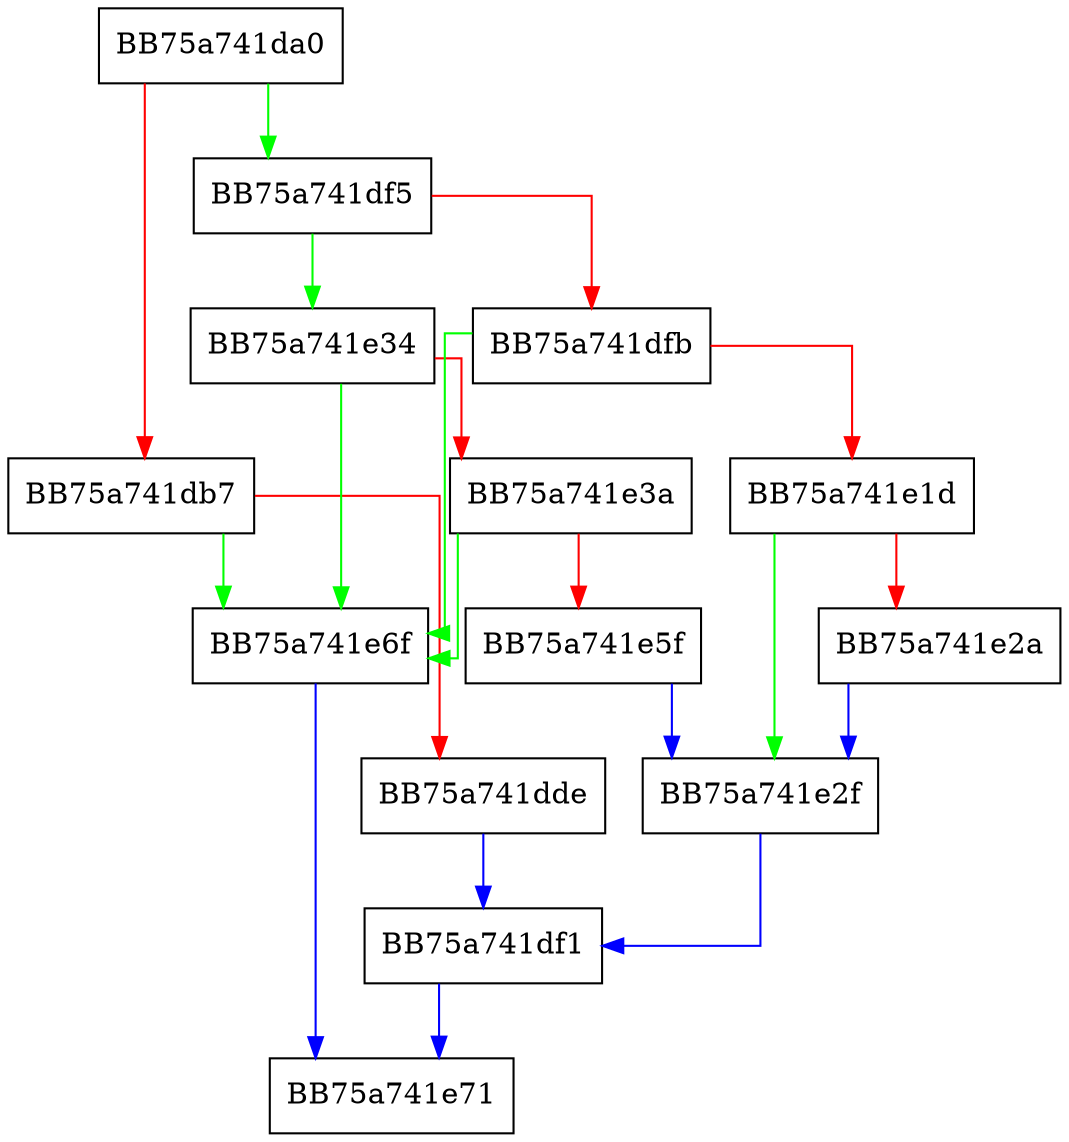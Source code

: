 digraph GetParam_as_qword {
  node [shape="box"];
  graph [splines=ortho];
  BB75a741da0 -> BB75a741df5 [color="green"];
  BB75a741da0 -> BB75a741db7 [color="red"];
  BB75a741db7 -> BB75a741e6f [color="green"];
  BB75a741db7 -> BB75a741dde [color="red"];
  BB75a741dde -> BB75a741df1 [color="blue"];
  BB75a741df1 -> BB75a741e71 [color="blue"];
  BB75a741df5 -> BB75a741e34 [color="green"];
  BB75a741df5 -> BB75a741dfb [color="red"];
  BB75a741dfb -> BB75a741e6f [color="green"];
  BB75a741dfb -> BB75a741e1d [color="red"];
  BB75a741e1d -> BB75a741e2f [color="green"];
  BB75a741e1d -> BB75a741e2a [color="red"];
  BB75a741e2a -> BB75a741e2f [color="blue"];
  BB75a741e2f -> BB75a741df1 [color="blue"];
  BB75a741e34 -> BB75a741e6f [color="green"];
  BB75a741e34 -> BB75a741e3a [color="red"];
  BB75a741e3a -> BB75a741e6f [color="green"];
  BB75a741e3a -> BB75a741e5f [color="red"];
  BB75a741e5f -> BB75a741e2f [color="blue"];
  BB75a741e6f -> BB75a741e71 [color="blue"];
}